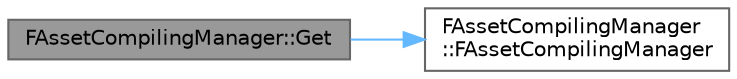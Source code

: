 digraph "FAssetCompilingManager::Get"
{
 // INTERACTIVE_SVG=YES
 // LATEX_PDF_SIZE
  bgcolor="transparent";
  edge [fontname=Helvetica,fontsize=10,labelfontname=Helvetica,labelfontsize=10];
  node [fontname=Helvetica,fontsize=10,shape=box,height=0.2,width=0.4];
  rankdir="LR";
  Node1 [id="Node000001",label="FAssetCompilingManager::Get",height=0.2,width=0.4,color="gray40", fillcolor="grey60", style="filled", fontcolor="black",tooltip=" "];
  Node1 -> Node2 [id="edge1_Node000001_Node000002",color="steelblue1",style="solid",tooltip=" "];
  Node2 [id="Node000002",label="FAssetCompilingManager\l::FAssetCompilingManager",height=0.2,width=0.4,color="grey40", fillcolor="white", style="filled",URL="$d9/d62/classFAssetCompilingManager.html#a6ec50c068334be42269528bce2fe2449",tooltip=" "];
}
